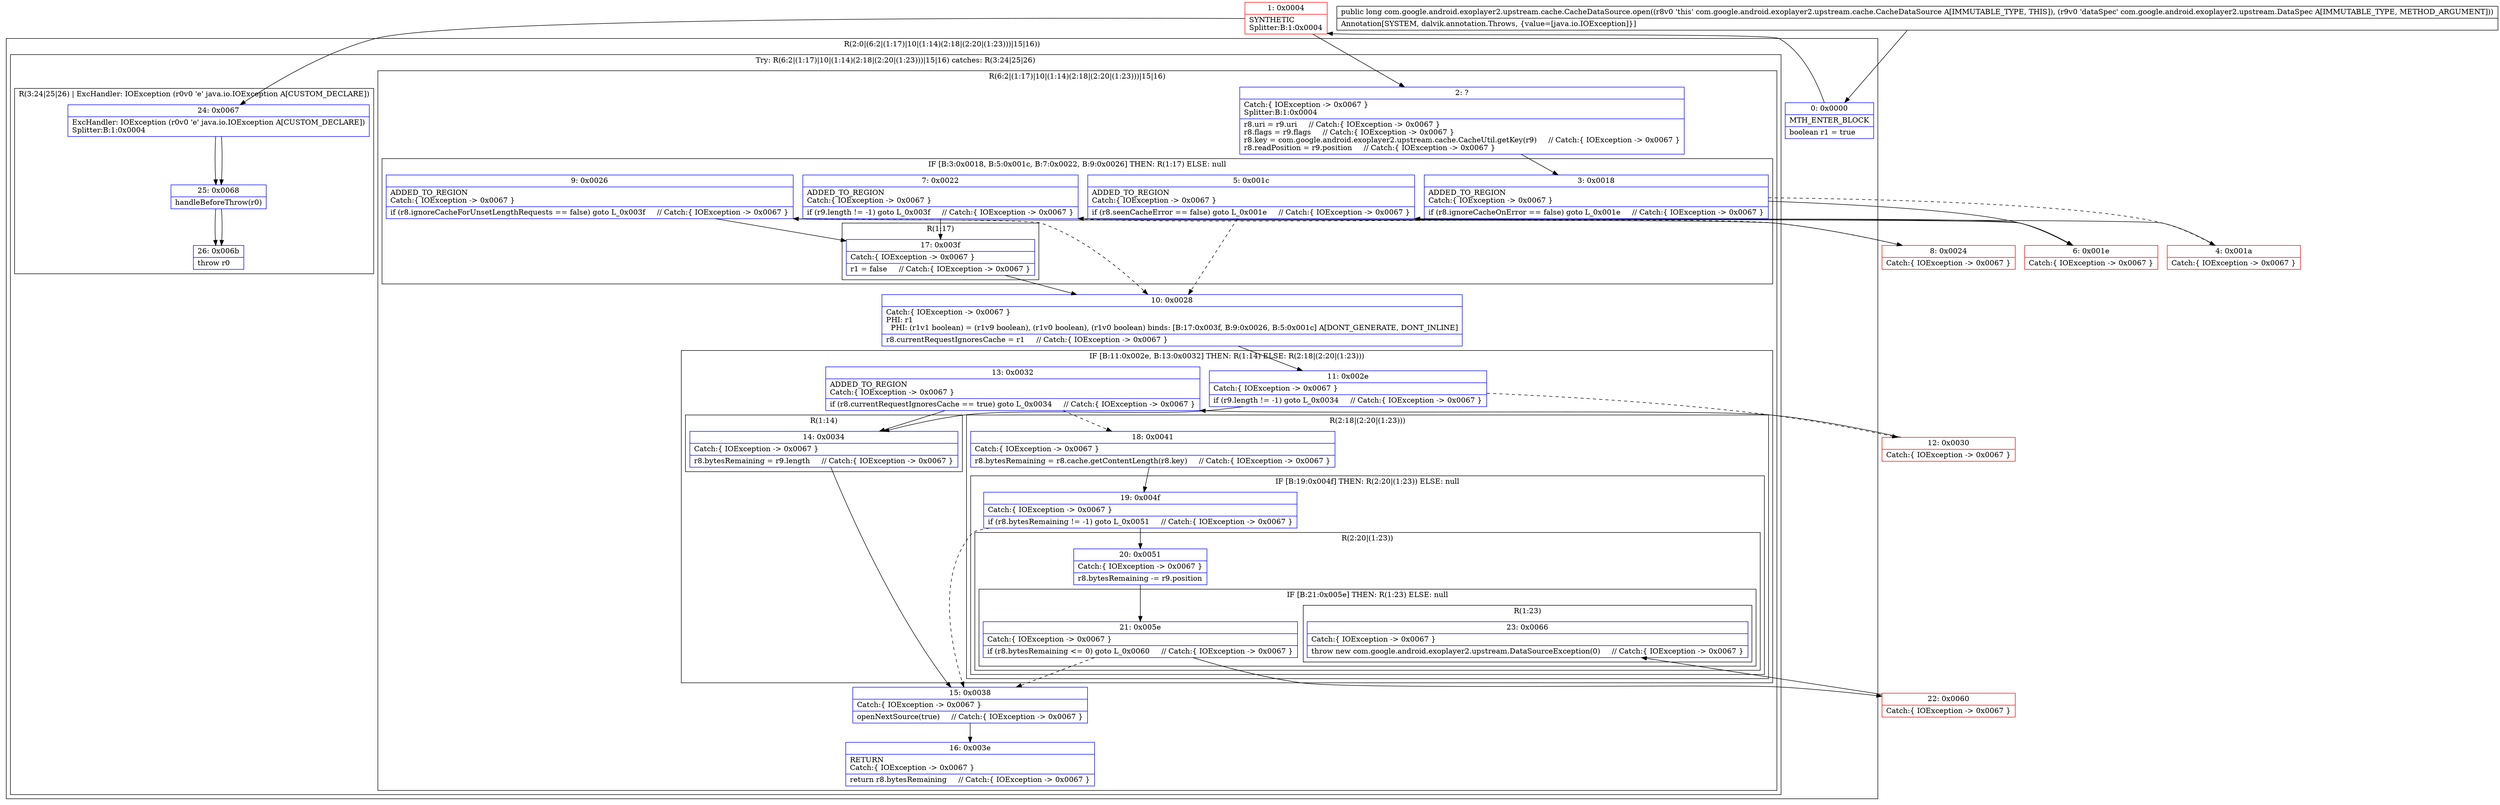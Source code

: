 digraph "CFG forcom.google.android.exoplayer2.upstream.cache.CacheDataSource.open(Lcom\/google\/android\/exoplayer2\/upstream\/DataSpec;)J" {
subgraph cluster_Region_1720208064 {
label = "R(2:0|(6:2|(1:17)|10|(1:14)(2:18|(2:20|(1:23)))|15|16))";
node [shape=record,color=blue];
Node_0 [shape=record,label="{0\:\ 0x0000|MTH_ENTER_BLOCK\l|boolean r1 = true\l}"];
subgraph cluster_TryCatchRegion_1932581437 {
label = "Try: R(6:2|(1:17)|10|(1:14)(2:18|(2:20|(1:23)))|15|16) catches: R(3:24|25|26)";
node [shape=record,color=blue];
subgraph cluster_Region_242319949 {
label = "R(6:2|(1:17)|10|(1:14)(2:18|(2:20|(1:23)))|15|16)";
node [shape=record,color=blue];
Node_2 [shape=record,label="{2\:\ ?|Catch:\{ IOException \-\> 0x0067 \}\lSplitter:B:1:0x0004\l|r8.uri = r9.uri     \/\/ Catch:\{ IOException \-\> 0x0067 \}\lr8.flags = r9.flags     \/\/ Catch:\{ IOException \-\> 0x0067 \}\lr8.key = com.google.android.exoplayer2.upstream.cache.CacheUtil.getKey(r9)     \/\/ Catch:\{ IOException \-\> 0x0067 \}\lr8.readPosition = r9.position     \/\/ Catch:\{ IOException \-\> 0x0067 \}\l}"];
subgraph cluster_IfRegion_1786861396 {
label = "IF [B:3:0x0018, B:5:0x001c, B:7:0x0022, B:9:0x0026] THEN: R(1:17) ELSE: null";
node [shape=record,color=blue];
Node_3 [shape=record,label="{3\:\ 0x0018|ADDED_TO_REGION\lCatch:\{ IOException \-\> 0x0067 \}\l|if (r8.ignoreCacheOnError == false) goto L_0x001e     \/\/ Catch:\{ IOException \-\> 0x0067 \}\l}"];
Node_5 [shape=record,label="{5\:\ 0x001c|ADDED_TO_REGION\lCatch:\{ IOException \-\> 0x0067 \}\l|if (r8.seenCacheError == false) goto L_0x001e     \/\/ Catch:\{ IOException \-\> 0x0067 \}\l}"];
Node_7 [shape=record,label="{7\:\ 0x0022|ADDED_TO_REGION\lCatch:\{ IOException \-\> 0x0067 \}\l|if (r9.length != \-1) goto L_0x003f     \/\/ Catch:\{ IOException \-\> 0x0067 \}\l}"];
Node_9 [shape=record,label="{9\:\ 0x0026|ADDED_TO_REGION\lCatch:\{ IOException \-\> 0x0067 \}\l|if (r8.ignoreCacheForUnsetLengthRequests == false) goto L_0x003f     \/\/ Catch:\{ IOException \-\> 0x0067 \}\l}"];
subgraph cluster_Region_1886841929 {
label = "R(1:17)";
node [shape=record,color=blue];
Node_17 [shape=record,label="{17\:\ 0x003f|Catch:\{ IOException \-\> 0x0067 \}\l|r1 = false     \/\/ Catch:\{ IOException \-\> 0x0067 \}\l}"];
}
}
Node_10 [shape=record,label="{10\:\ 0x0028|Catch:\{ IOException \-\> 0x0067 \}\lPHI: r1 \l  PHI: (r1v1 boolean) = (r1v9 boolean), (r1v0 boolean), (r1v0 boolean) binds: [B:17:0x003f, B:9:0x0026, B:5:0x001c] A[DONT_GENERATE, DONT_INLINE]\l|r8.currentRequestIgnoresCache = r1     \/\/ Catch:\{ IOException \-\> 0x0067 \}\l}"];
subgraph cluster_IfRegion_1850165785 {
label = "IF [B:11:0x002e, B:13:0x0032] THEN: R(1:14) ELSE: R(2:18|(2:20|(1:23)))";
node [shape=record,color=blue];
Node_11 [shape=record,label="{11\:\ 0x002e|Catch:\{ IOException \-\> 0x0067 \}\l|if (r9.length != \-1) goto L_0x0034     \/\/ Catch:\{ IOException \-\> 0x0067 \}\l}"];
Node_13 [shape=record,label="{13\:\ 0x0032|ADDED_TO_REGION\lCatch:\{ IOException \-\> 0x0067 \}\l|if (r8.currentRequestIgnoresCache == true) goto L_0x0034     \/\/ Catch:\{ IOException \-\> 0x0067 \}\l}"];
subgraph cluster_Region_1433173620 {
label = "R(1:14)";
node [shape=record,color=blue];
Node_14 [shape=record,label="{14\:\ 0x0034|Catch:\{ IOException \-\> 0x0067 \}\l|r8.bytesRemaining = r9.length     \/\/ Catch:\{ IOException \-\> 0x0067 \}\l}"];
}
subgraph cluster_Region_544782294 {
label = "R(2:18|(2:20|(1:23)))";
node [shape=record,color=blue];
Node_18 [shape=record,label="{18\:\ 0x0041|Catch:\{ IOException \-\> 0x0067 \}\l|r8.bytesRemaining = r8.cache.getContentLength(r8.key)     \/\/ Catch:\{ IOException \-\> 0x0067 \}\l}"];
subgraph cluster_IfRegion_1076068218 {
label = "IF [B:19:0x004f] THEN: R(2:20|(1:23)) ELSE: null";
node [shape=record,color=blue];
Node_19 [shape=record,label="{19\:\ 0x004f|Catch:\{ IOException \-\> 0x0067 \}\l|if (r8.bytesRemaining != \-1) goto L_0x0051     \/\/ Catch:\{ IOException \-\> 0x0067 \}\l}"];
subgraph cluster_Region_350282469 {
label = "R(2:20|(1:23))";
node [shape=record,color=blue];
Node_20 [shape=record,label="{20\:\ 0x0051|Catch:\{ IOException \-\> 0x0067 \}\l|r8.bytesRemaining \-= r9.position\l}"];
subgraph cluster_IfRegion_583643603 {
label = "IF [B:21:0x005e] THEN: R(1:23) ELSE: null";
node [shape=record,color=blue];
Node_21 [shape=record,label="{21\:\ 0x005e|Catch:\{ IOException \-\> 0x0067 \}\l|if (r8.bytesRemaining \<= 0) goto L_0x0060     \/\/ Catch:\{ IOException \-\> 0x0067 \}\l}"];
subgraph cluster_Region_1206547547 {
label = "R(1:23)";
node [shape=record,color=blue];
Node_23 [shape=record,label="{23\:\ 0x0066|Catch:\{ IOException \-\> 0x0067 \}\l|throw new com.google.android.exoplayer2.upstream.DataSourceException(0)     \/\/ Catch:\{ IOException \-\> 0x0067 \}\l}"];
}
}
}
}
}
}
Node_15 [shape=record,label="{15\:\ 0x0038|Catch:\{ IOException \-\> 0x0067 \}\l|openNextSource(true)     \/\/ Catch:\{ IOException \-\> 0x0067 \}\l}"];
Node_16 [shape=record,label="{16\:\ 0x003e|RETURN\lCatch:\{ IOException \-\> 0x0067 \}\l|return r8.bytesRemaining     \/\/ Catch:\{ IOException \-\> 0x0067 \}\l}"];
}
subgraph cluster_Region_476650355 {
label = "R(3:24|25|26) | ExcHandler: IOException (r0v0 'e' java.io.IOException A[CUSTOM_DECLARE])\l";
node [shape=record,color=blue];
Node_24 [shape=record,label="{24\:\ 0x0067|ExcHandler: IOException (r0v0 'e' java.io.IOException A[CUSTOM_DECLARE])\lSplitter:B:1:0x0004\l}"];
Node_25 [shape=record,label="{25\:\ 0x0068|handleBeforeThrow(r0)\l}"];
Node_26 [shape=record,label="{26\:\ 0x006b|throw r0\l}"];
}
}
}
subgraph cluster_Region_476650355 {
label = "R(3:24|25|26) | ExcHandler: IOException (r0v0 'e' java.io.IOException A[CUSTOM_DECLARE])\l";
node [shape=record,color=blue];
Node_24 [shape=record,label="{24\:\ 0x0067|ExcHandler: IOException (r0v0 'e' java.io.IOException A[CUSTOM_DECLARE])\lSplitter:B:1:0x0004\l}"];
Node_25 [shape=record,label="{25\:\ 0x0068|handleBeforeThrow(r0)\l}"];
Node_26 [shape=record,label="{26\:\ 0x006b|throw r0\l}"];
}
Node_1 [shape=record,color=red,label="{1\:\ 0x0004|SYNTHETIC\lSplitter:B:1:0x0004\l}"];
Node_4 [shape=record,color=red,label="{4\:\ 0x001a|Catch:\{ IOException \-\> 0x0067 \}\l}"];
Node_6 [shape=record,color=red,label="{6\:\ 0x001e|Catch:\{ IOException \-\> 0x0067 \}\l}"];
Node_8 [shape=record,color=red,label="{8\:\ 0x0024|Catch:\{ IOException \-\> 0x0067 \}\l}"];
Node_12 [shape=record,color=red,label="{12\:\ 0x0030|Catch:\{ IOException \-\> 0x0067 \}\l}"];
Node_22 [shape=record,color=red,label="{22\:\ 0x0060|Catch:\{ IOException \-\> 0x0067 \}\l}"];
MethodNode[shape=record,label="{public long com.google.android.exoplayer2.upstream.cache.CacheDataSource.open((r8v0 'this' com.google.android.exoplayer2.upstream.cache.CacheDataSource A[IMMUTABLE_TYPE, THIS]), (r9v0 'dataSpec' com.google.android.exoplayer2.upstream.DataSpec A[IMMUTABLE_TYPE, METHOD_ARGUMENT]))  | Annotation[SYSTEM, dalvik.annotation.Throws, \{value=[java.io.IOException]\}]\l}"];
MethodNode -> Node_0;
Node_0 -> Node_1;
Node_2 -> Node_3;
Node_3 -> Node_4[style=dashed];
Node_3 -> Node_6;
Node_5 -> Node_6;
Node_5 -> Node_10[style=dashed];
Node_7 -> Node_8[style=dashed];
Node_7 -> Node_17;
Node_9 -> Node_10[style=dashed];
Node_9 -> Node_17;
Node_17 -> Node_10;
Node_10 -> Node_11;
Node_11 -> Node_12[style=dashed];
Node_11 -> Node_14;
Node_13 -> Node_14;
Node_13 -> Node_18[style=dashed];
Node_14 -> Node_15;
Node_18 -> Node_19;
Node_19 -> Node_15[style=dashed];
Node_19 -> Node_20;
Node_20 -> Node_21;
Node_21 -> Node_15[style=dashed];
Node_21 -> Node_22;
Node_15 -> Node_16;
Node_24 -> Node_25;
Node_25 -> Node_26;
Node_24 -> Node_25;
Node_25 -> Node_26;
Node_1 -> Node_2;
Node_1 -> Node_24;
Node_4 -> Node_5;
Node_6 -> Node_7;
Node_8 -> Node_9;
Node_12 -> Node_13;
Node_22 -> Node_23;
}

